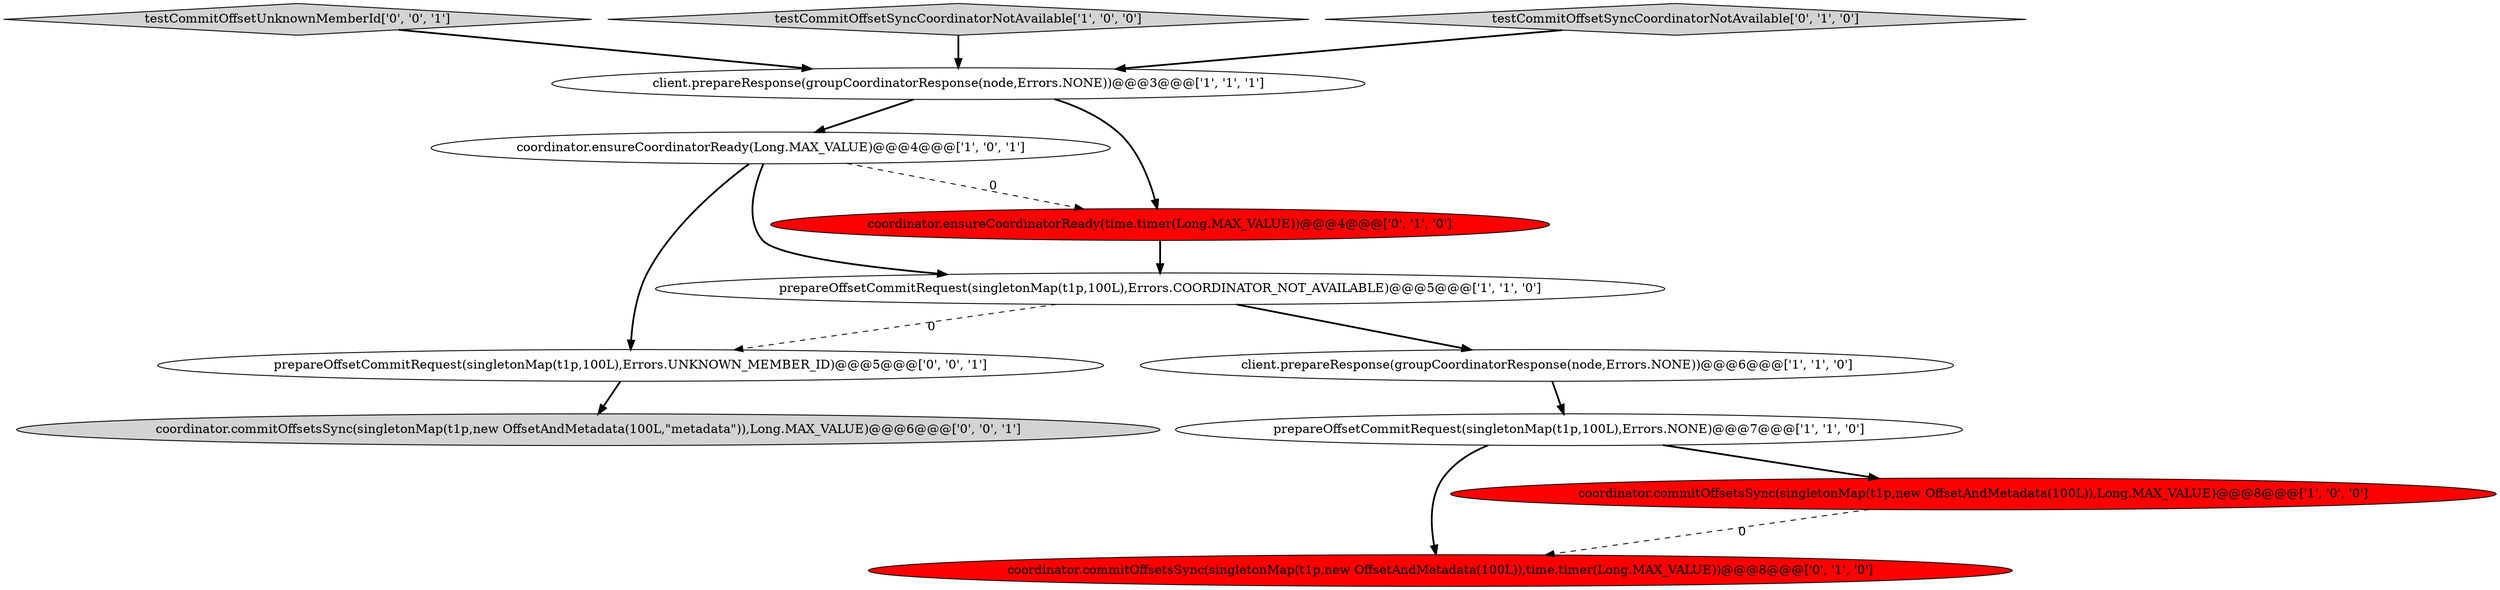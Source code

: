 digraph {
11 [style = filled, label = "testCommitOffsetUnknownMemberId['0', '0', '1']", fillcolor = lightgray, shape = diamond image = "AAA0AAABBB3BBB"];
12 [style = filled, label = "prepareOffsetCommitRequest(singletonMap(t1p,100L),Errors.UNKNOWN_MEMBER_ID)@@@5@@@['0', '0', '1']", fillcolor = white, shape = ellipse image = "AAA0AAABBB3BBB"];
8 [style = filled, label = "coordinator.ensureCoordinatorReady(time.timer(Long.MAX_VALUE))@@@4@@@['0', '1', '0']", fillcolor = red, shape = ellipse image = "AAA1AAABBB2BBB"];
9 [style = filled, label = "coordinator.commitOffsetsSync(singletonMap(t1p,new OffsetAndMetadata(100L)),time.timer(Long.MAX_VALUE))@@@8@@@['0', '1', '0']", fillcolor = red, shape = ellipse image = "AAA1AAABBB2BBB"];
3 [style = filled, label = "prepareOffsetCommitRequest(singletonMap(t1p,100L),Errors.NONE)@@@7@@@['1', '1', '0']", fillcolor = white, shape = ellipse image = "AAA0AAABBB1BBB"];
10 [style = filled, label = "coordinator.commitOffsetsSync(singletonMap(t1p,new OffsetAndMetadata(100L,\"metadata\")),Long.MAX_VALUE)@@@6@@@['0', '0', '1']", fillcolor = lightgray, shape = ellipse image = "AAA0AAABBB3BBB"];
4 [style = filled, label = "client.prepareResponse(groupCoordinatorResponse(node,Errors.NONE))@@@3@@@['1', '1', '1']", fillcolor = white, shape = ellipse image = "AAA0AAABBB1BBB"];
2 [style = filled, label = "coordinator.commitOffsetsSync(singletonMap(t1p,new OffsetAndMetadata(100L)),Long.MAX_VALUE)@@@8@@@['1', '0', '0']", fillcolor = red, shape = ellipse image = "AAA1AAABBB1BBB"];
0 [style = filled, label = "client.prepareResponse(groupCoordinatorResponse(node,Errors.NONE))@@@6@@@['1', '1', '0']", fillcolor = white, shape = ellipse image = "AAA0AAABBB1BBB"];
1 [style = filled, label = "testCommitOffsetSyncCoordinatorNotAvailable['1', '0', '0']", fillcolor = lightgray, shape = diamond image = "AAA0AAABBB1BBB"];
7 [style = filled, label = "testCommitOffsetSyncCoordinatorNotAvailable['0', '1', '0']", fillcolor = lightgray, shape = diamond image = "AAA0AAABBB2BBB"];
6 [style = filled, label = "coordinator.ensureCoordinatorReady(Long.MAX_VALUE)@@@4@@@['1', '0', '1']", fillcolor = white, shape = ellipse image = "AAA0AAABBB1BBB"];
5 [style = filled, label = "prepareOffsetCommitRequest(singletonMap(t1p,100L),Errors.COORDINATOR_NOT_AVAILABLE)@@@5@@@['1', '1', '0']", fillcolor = white, shape = ellipse image = "AAA0AAABBB1BBB"];
0->3 [style = bold, label=""];
3->9 [style = bold, label=""];
4->8 [style = bold, label=""];
6->5 [style = bold, label=""];
1->4 [style = bold, label=""];
6->8 [style = dashed, label="0"];
12->10 [style = bold, label=""];
5->12 [style = dashed, label="0"];
7->4 [style = bold, label=""];
3->2 [style = bold, label=""];
5->0 [style = bold, label=""];
8->5 [style = bold, label=""];
2->9 [style = dashed, label="0"];
4->6 [style = bold, label=""];
11->4 [style = bold, label=""];
6->12 [style = bold, label=""];
}
